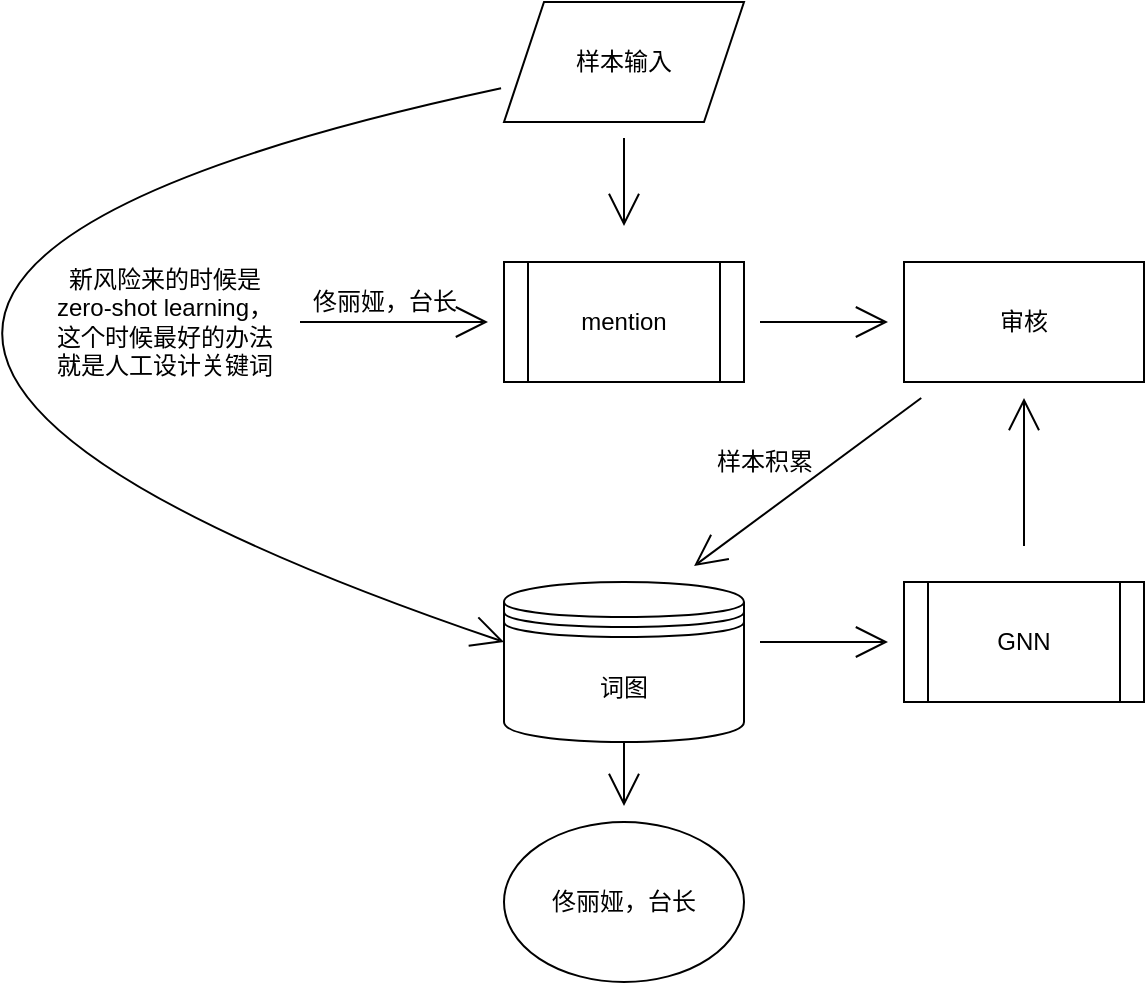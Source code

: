<mxfile version="15.3.6" type="github">
  <diagram id="oNKut5Gal6S-NqATHzcR" name="Page-1">
    <mxGraphModel dx="2066" dy="1129" grid="1" gridSize="10" guides="1" tooltips="1" connect="1" arrows="1" fold="1" page="1" pageScale="1" pageWidth="827" pageHeight="1169" math="0" shadow="0">
      <root>
        <mxCell id="0" />
        <mxCell id="1" parent="0" />
        <mxCell id="DrbRH4lsxAudHNbNnP8O-22" value="" style="edgeStyle=none;curved=1;rounded=0;orthogonalLoop=1;jettySize=auto;html=1;endArrow=open;startSize=14;endSize=14;sourcePerimeterSpacing=8;targetPerimeterSpacing=8;" edge="1" parent="1" target="DrbRH4lsxAudHNbNnP8O-21">
          <mxGeometry relative="1" as="geometry">
            <mxPoint x="488" y="200" as="sourcePoint" />
          </mxGeometry>
        </mxCell>
        <mxCell id="DrbRH4lsxAudHNbNnP8O-14" value="" style="edgeStyle=none;curved=1;rounded=0;orthogonalLoop=1;jettySize=auto;html=1;endArrow=open;startSize=14;endSize=14;sourcePerimeterSpacing=8;targetPerimeterSpacing=8;" edge="1" parent="1" source="DrbRH4lsxAudHNbNnP8O-3">
          <mxGeometry relative="1" as="geometry">
            <mxPoint x="352" y="200" as="targetPoint" />
          </mxGeometry>
        </mxCell>
        <mxCell id="DrbRH4lsxAudHNbNnP8O-3" value="新风险来的时候是&lt;br&gt;zero-shot learning，&lt;br&gt;这个时候最好的办法&lt;br&gt;就是人工设计关键词" style="text;html=1;align=center;verticalAlign=middle;resizable=0;points=[];autosize=1;strokeColor=none;fillColor=none;" vertex="1" parent="1">
          <mxGeometry x="130" y="170" width="120" height="60" as="geometry" />
        </mxCell>
        <mxCell id="DrbRH4lsxAudHNbNnP8O-4" value="佟丽娅，台长" style="ellipse;whiteSpace=wrap;html=1;hachureGap=4;pointerEvents=0;" vertex="1" parent="1">
          <mxGeometry x="360" y="450" width="120" height="80" as="geometry" />
        </mxCell>
        <mxCell id="DrbRH4lsxAudHNbNnP8O-9" style="edgeStyle=none;curved=1;rounded=0;orthogonalLoop=1;jettySize=auto;html=1;endArrow=open;startSize=14;endSize=14;sourcePerimeterSpacing=8;targetPerimeterSpacing=8;" edge="1" parent="1" target="DrbRH4lsxAudHNbNnP8O-4">
          <mxGeometry relative="1" as="geometry">
            <mxPoint x="420" y="408" as="sourcePoint" />
          </mxGeometry>
        </mxCell>
        <mxCell id="DrbRH4lsxAudHNbNnP8O-11" value="" style="edgeStyle=none;curved=1;rounded=0;orthogonalLoop=1;jettySize=auto;html=1;endArrow=open;startSize=14;endSize=14;sourcePerimeterSpacing=8;targetPerimeterSpacing=8;" edge="1" parent="1">
          <mxGeometry relative="1" as="geometry">
            <mxPoint x="488" y="360" as="sourcePoint" />
            <mxPoint x="552" y="360" as="targetPoint" />
          </mxGeometry>
        </mxCell>
        <mxCell id="DrbRH4lsxAudHNbNnP8O-23" value="" style="edgeStyle=none;curved=1;rounded=0;orthogonalLoop=1;jettySize=auto;html=1;endArrow=open;startSize=14;endSize=14;sourcePerimeterSpacing=8;targetPerimeterSpacing=8;" edge="1" parent="1" target="DrbRH4lsxAudHNbNnP8O-21">
          <mxGeometry relative="1" as="geometry">
            <mxPoint x="620" y="312" as="sourcePoint" />
          </mxGeometry>
        </mxCell>
        <mxCell id="DrbRH4lsxAudHNbNnP8O-13" value="" style="edgeStyle=none;curved=1;rounded=0;orthogonalLoop=1;jettySize=auto;html=1;endArrow=open;startSize=14;endSize=14;sourcePerimeterSpacing=8;targetPerimeterSpacing=8;" edge="1" parent="1" source="DrbRH4lsxAudHNbNnP8O-12">
          <mxGeometry relative="1" as="geometry">
            <mxPoint x="420" y="152" as="targetPoint" />
          </mxGeometry>
        </mxCell>
        <mxCell id="DrbRH4lsxAudHNbNnP8O-17" style="edgeStyle=none;curved=1;rounded=0;orthogonalLoop=1;jettySize=auto;html=1;entryX=0;entryY=0.5;entryDx=0;entryDy=0;endArrow=open;startSize=14;endSize=14;sourcePerimeterSpacing=8;targetPerimeterSpacing=8;" edge="1" parent="1" source="DrbRH4lsxAudHNbNnP8O-12">
          <mxGeometry relative="1" as="geometry">
            <mxPoint x="360" y="360" as="targetPoint" />
            <Array as="points">
              <mxPoint x="-140" y="190" />
            </Array>
          </mxGeometry>
        </mxCell>
        <mxCell id="DrbRH4lsxAudHNbNnP8O-12" value="样本输入" style="shape=parallelogram;perimeter=parallelogramPerimeter;whiteSpace=wrap;html=1;fixedSize=1;hachureGap=4;pointerEvents=0;" vertex="1" parent="1">
          <mxGeometry x="360" y="40" width="120" height="60" as="geometry" />
        </mxCell>
        <mxCell id="DrbRH4lsxAudHNbNnP8O-15" value="佟丽娅，台长" style="text;html=1;align=center;verticalAlign=middle;resizable=0;points=[];autosize=1;strokeColor=none;fillColor=none;" vertex="1" parent="1">
          <mxGeometry x="255" y="180" width="90" height="20" as="geometry" />
        </mxCell>
        <mxCell id="DrbRH4lsxAudHNbNnP8O-24" style="edgeStyle=none;curved=1;rounded=0;orthogonalLoop=1;jettySize=auto;html=1;entryX=0.792;entryY=0.025;entryDx=0;entryDy=0;entryPerimeter=0;endArrow=open;startSize=14;endSize=14;sourcePerimeterSpacing=8;targetPerimeterSpacing=8;" edge="1" parent="1" source="DrbRH4lsxAudHNbNnP8O-21">
          <mxGeometry relative="1" as="geometry">
            <mxPoint x="455.04" y="322" as="targetPoint" />
          </mxGeometry>
        </mxCell>
        <mxCell id="DrbRH4lsxAudHNbNnP8O-21" value="审核" style="whiteSpace=wrap;html=1;hachureGap=4;" vertex="1" parent="1">
          <mxGeometry x="560" y="170" width="120" height="60" as="geometry" />
        </mxCell>
        <mxCell id="DrbRH4lsxAudHNbNnP8O-25" value="样本积累" style="text;html=1;align=center;verticalAlign=middle;resizable=0;points=[];autosize=1;strokeColor=none;fillColor=none;" vertex="1" parent="1">
          <mxGeometry x="460" y="260" width="60" height="20" as="geometry" />
        </mxCell>
        <mxCell id="DrbRH4lsxAudHNbNnP8O-28" value="词图" style="shape=datastore;whiteSpace=wrap;html=1;hachureGap=4;pointerEvents=0;" vertex="1" parent="1">
          <mxGeometry x="360" y="330" width="120" height="80" as="geometry" />
        </mxCell>
        <mxCell id="DrbRH4lsxAudHNbNnP8O-43" value="GNN" style="shape=process;whiteSpace=wrap;html=1;backgroundOutline=1;hachureGap=4;pointerEvents=0;" vertex="1" parent="1">
          <mxGeometry x="560" y="330" width="120" height="60" as="geometry" />
        </mxCell>
        <mxCell id="DrbRH4lsxAudHNbNnP8O-44" value="mention" style="shape=process;whiteSpace=wrap;html=1;backgroundOutline=1;hachureGap=4;pointerEvents=0;" vertex="1" parent="1">
          <mxGeometry x="360" y="170" width="120" height="60" as="geometry" />
        </mxCell>
      </root>
    </mxGraphModel>
  </diagram>
</mxfile>
